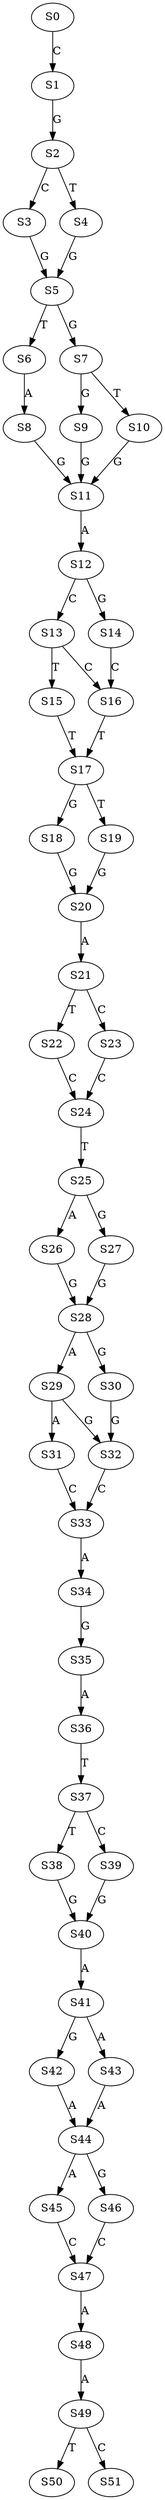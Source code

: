 strict digraph  {
	S0 -> S1 [ label = C ];
	S1 -> S2 [ label = G ];
	S2 -> S3 [ label = C ];
	S2 -> S4 [ label = T ];
	S3 -> S5 [ label = G ];
	S4 -> S5 [ label = G ];
	S5 -> S6 [ label = T ];
	S5 -> S7 [ label = G ];
	S6 -> S8 [ label = A ];
	S7 -> S9 [ label = G ];
	S7 -> S10 [ label = T ];
	S8 -> S11 [ label = G ];
	S9 -> S11 [ label = G ];
	S10 -> S11 [ label = G ];
	S11 -> S12 [ label = A ];
	S12 -> S13 [ label = C ];
	S12 -> S14 [ label = G ];
	S13 -> S15 [ label = T ];
	S13 -> S16 [ label = C ];
	S14 -> S16 [ label = C ];
	S15 -> S17 [ label = T ];
	S16 -> S17 [ label = T ];
	S17 -> S18 [ label = G ];
	S17 -> S19 [ label = T ];
	S18 -> S20 [ label = G ];
	S19 -> S20 [ label = G ];
	S20 -> S21 [ label = A ];
	S21 -> S22 [ label = T ];
	S21 -> S23 [ label = C ];
	S22 -> S24 [ label = C ];
	S23 -> S24 [ label = C ];
	S24 -> S25 [ label = T ];
	S25 -> S26 [ label = A ];
	S25 -> S27 [ label = G ];
	S26 -> S28 [ label = G ];
	S27 -> S28 [ label = G ];
	S28 -> S29 [ label = A ];
	S28 -> S30 [ label = G ];
	S29 -> S31 [ label = A ];
	S29 -> S32 [ label = G ];
	S30 -> S32 [ label = G ];
	S31 -> S33 [ label = C ];
	S32 -> S33 [ label = C ];
	S33 -> S34 [ label = A ];
	S34 -> S35 [ label = G ];
	S35 -> S36 [ label = A ];
	S36 -> S37 [ label = T ];
	S37 -> S38 [ label = T ];
	S37 -> S39 [ label = C ];
	S38 -> S40 [ label = G ];
	S39 -> S40 [ label = G ];
	S40 -> S41 [ label = A ];
	S41 -> S42 [ label = G ];
	S41 -> S43 [ label = A ];
	S42 -> S44 [ label = A ];
	S43 -> S44 [ label = A ];
	S44 -> S45 [ label = A ];
	S44 -> S46 [ label = G ];
	S45 -> S47 [ label = C ];
	S46 -> S47 [ label = C ];
	S47 -> S48 [ label = A ];
	S48 -> S49 [ label = A ];
	S49 -> S50 [ label = T ];
	S49 -> S51 [ label = C ];
}
